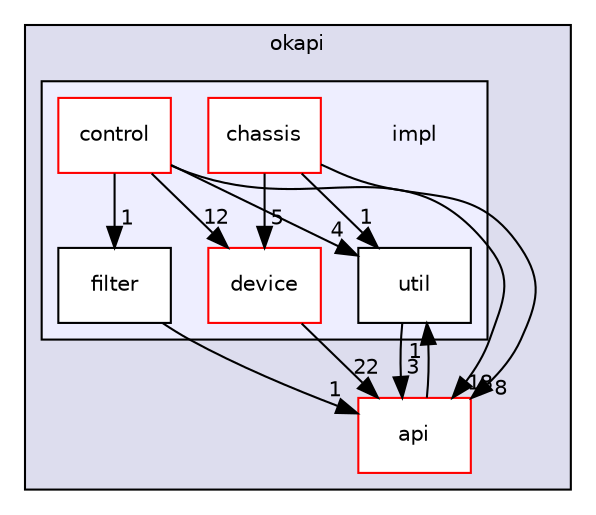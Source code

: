 digraph "include/okapi/impl" {
  compound=true
  node [ fontsize="10", fontname="Helvetica"];
  edge [ labelfontsize="10", labelfontname="Helvetica"];
  subgraph clusterdir_8c088865cf2101267382299fb6fe5fcc {
    graph [ bgcolor="#ddddee", pencolor="black", label="okapi" fontname="Helvetica", fontsize="10", URL="dir_8c088865cf2101267382299fb6fe5fcc.html"]
  dir_63ebd08b8cf71fd366bf0de4231ab7e6 [shape=box label="api" fillcolor="white" style="filled" color="red" URL="dir_63ebd08b8cf71fd366bf0de4231ab7e6.html"];
  subgraph clusterdir_9ca976e092481eb07e9003022e88f298 {
    graph [ bgcolor="#eeeeff", pencolor="black", label="" URL="dir_9ca976e092481eb07e9003022e88f298.html"];
    dir_9ca976e092481eb07e9003022e88f298 [shape=plaintext label="impl"];
  dir_b5d60c76f5747196f43dc5e75fd8e58c [shape=box label="chassis" fillcolor="white" style="filled" color="red" URL="dir_b5d60c76f5747196f43dc5e75fd8e58c.html"];
  dir_65508a59c808b894a62e5fd576508e2d [shape=box label="control" fillcolor="white" style="filled" color="red" URL="dir_65508a59c808b894a62e5fd576508e2d.html"];
  dir_cbfaa812b5a187f9f977bd73c61fc8cb [shape=box label="device" fillcolor="white" style="filled" color="red" URL="dir_cbfaa812b5a187f9f977bd73c61fc8cb.html"];
  dir_794805a0fdd80135d0777782497ed32b [shape=box label="filter" fillcolor="white" style="filled" URL="dir_794805a0fdd80135d0777782497ed32b.html"];
  dir_a682ebdadffd7e3de671b571cdbc7309 [shape=box label="util" fillcolor="white" style="filled" URL="dir_a682ebdadffd7e3de671b571cdbc7309.html"];
  }
  }
  dir_65508a59c808b894a62e5fd576508e2d->dir_63ebd08b8cf71fd366bf0de4231ab7e6 [headlabel="18", labeldistance=1.5 headhref="dir_000030_000011.html"];
  dir_65508a59c808b894a62e5fd576508e2d->dir_a682ebdadffd7e3de671b571cdbc7309 [headlabel="4", labeldistance=1.5 headhref="dir_000030_000039.html"];
  dir_65508a59c808b894a62e5fd576508e2d->dir_cbfaa812b5a187f9f977bd73c61fc8cb [headlabel="12", labeldistance=1.5 headhref="dir_000030_000034.html"];
  dir_65508a59c808b894a62e5fd576508e2d->dir_794805a0fdd80135d0777782497ed32b [headlabel="1", labeldistance=1.5 headhref="dir_000030_000038.html"];
  dir_794805a0fdd80135d0777782497ed32b->dir_63ebd08b8cf71fd366bf0de4231ab7e6 [headlabel="1", labeldistance=1.5 headhref="dir_000038_000011.html"];
  dir_b5d60c76f5747196f43dc5e75fd8e58c->dir_63ebd08b8cf71fd366bf0de4231ab7e6 [headlabel="8", labeldistance=1.5 headhref="dir_000028_000011.html"];
  dir_b5d60c76f5747196f43dc5e75fd8e58c->dir_cbfaa812b5a187f9f977bd73c61fc8cb [headlabel="5", labeldistance=1.5 headhref="dir_000028_000034.html"];
  dir_b5d60c76f5747196f43dc5e75fd8e58c->dir_a682ebdadffd7e3de671b571cdbc7309 [headlabel="1", labeldistance=1.5 headhref="dir_000028_000039.html"];
  dir_a682ebdadffd7e3de671b571cdbc7309->dir_63ebd08b8cf71fd366bf0de4231ab7e6 [headlabel="3", labeldistance=1.5 headhref="dir_000039_000011.html"];
  dir_cbfaa812b5a187f9f977bd73c61fc8cb->dir_63ebd08b8cf71fd366bf0de4231ab7e6 [headlabel="22", labeldistance=1.5 headhref="dir_000034_000011.html"];
  dir_63ebd08b8cf71fd366bf0de4231ab7e6->dir_a682ebdadffd7e3de671b571cdbc7309 [headlabel="1", labeldistance=1.5 headhref="dir_000011_000039.html"];
}
